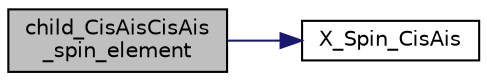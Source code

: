 digraph "child_CisAisCisAis_spin_element"
{
 // INTERACTIVE_SVG=YES
  edge [fontname="Helvetica",fontsize="10",labelfontname="Helvetica",labelfontsize="10"];
  node [fontname="Helvetica",fontsize="10",shape=record];
  rankdir="LR";
  Node1 [label="child_CisAisCisAis\l_spin_element",height=0.2,width=0.4,color="black", fillcolor="grey75", style="filled", fontcolor="black"];
  Node1 -> Node2 [color="midnightblue",fontsize="10",style="solid",fontname="Helvetica"];
  Node2 [label="X_Spin_CisAis",height=0.2,width=0.4,color="black", fillcolor="white", style="filled",URL="$mltply_8c.html#a93558eb8cb0c4df2ce01e0611b771f66"];
}
